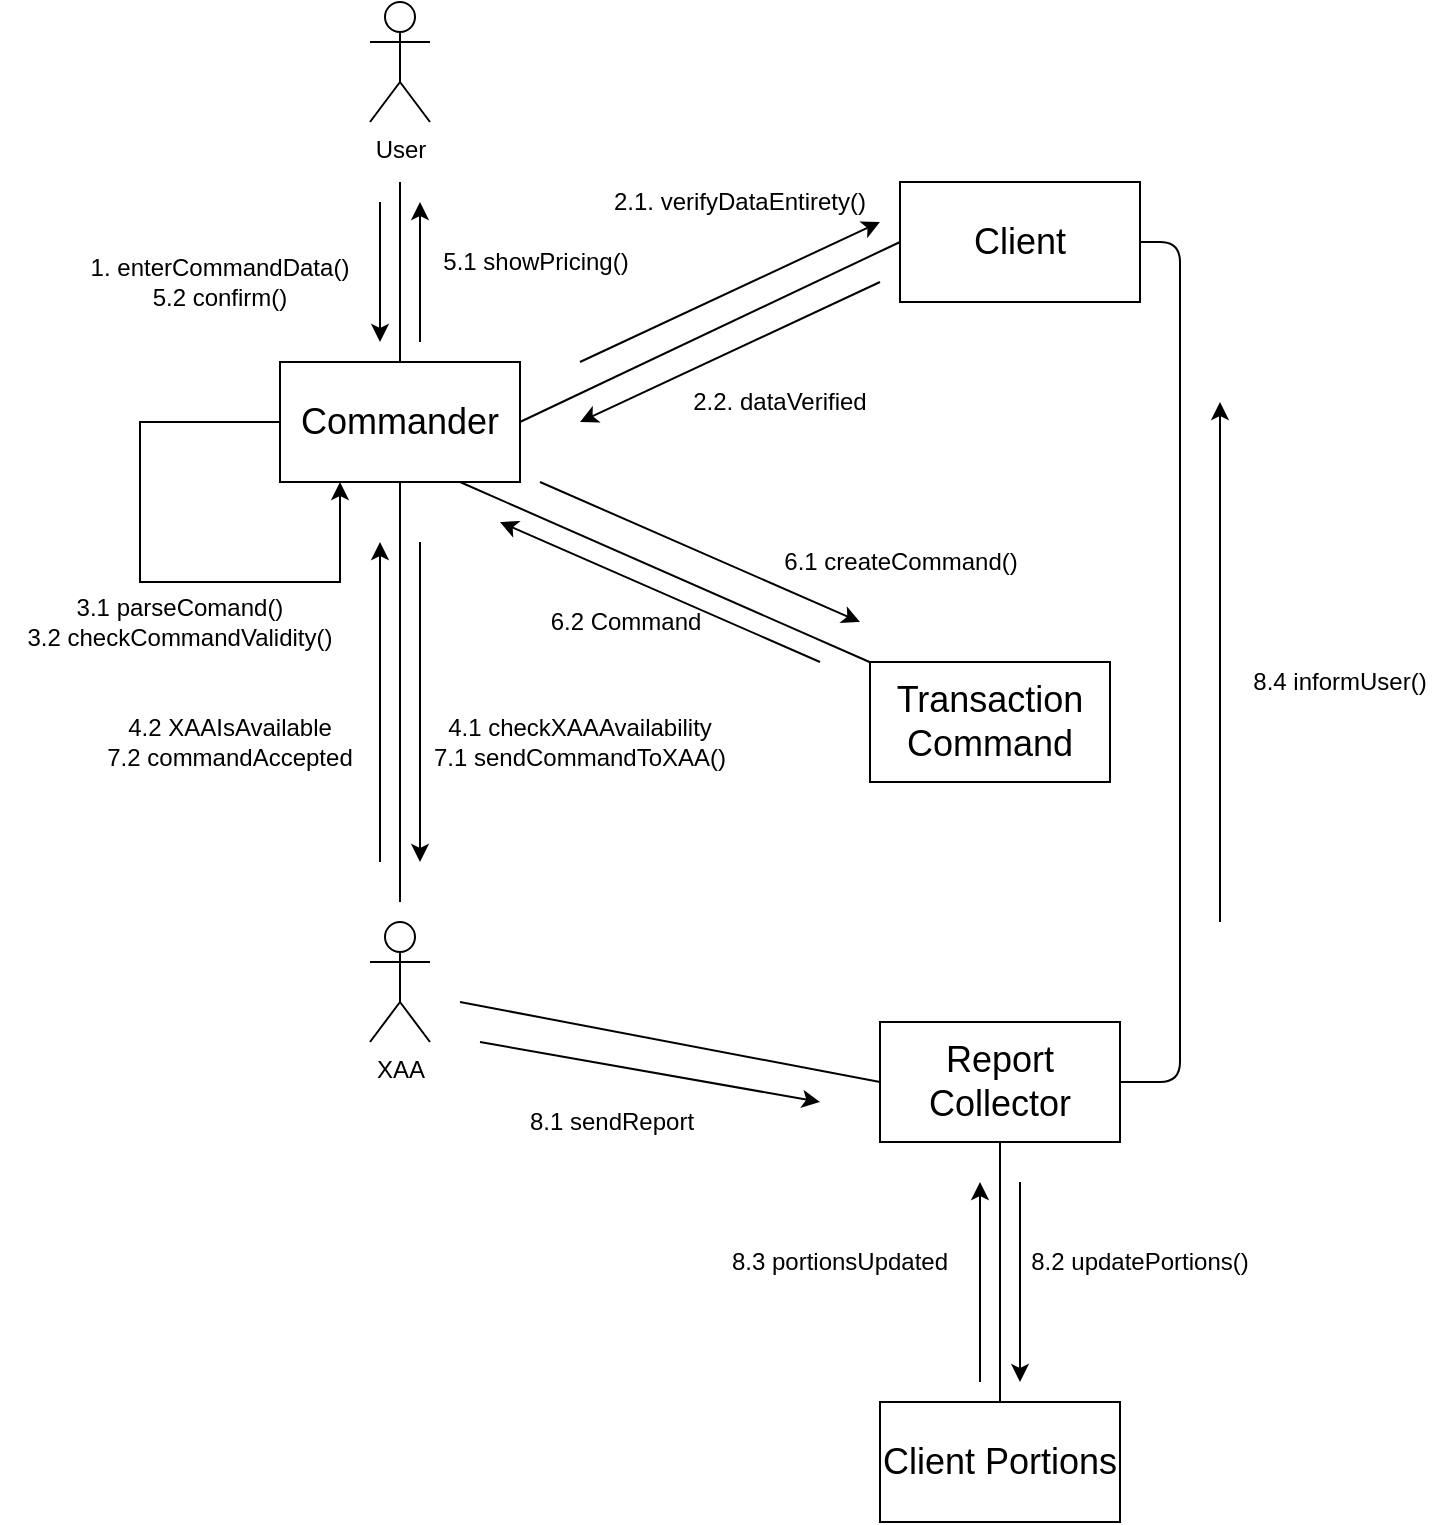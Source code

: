 <mxfile version="10.9.8" type="device"><diagram id="U6uRcUj_K-sGUfivGist" name="Page-1"><mxGraphModel dx="1725" dy="505" grid="1" gridSize="10" guides="1" tooltips="1" connect="1" arrows="1" fold="1" page="1" pageScale="1" pageWidth="850" pageHeight="1100" math="0" shadow="0"><root><mxCell id="0"/><mxCell id="1" parent="0"/><mxCell id="y4vQFYrWkKe6XvK3qP2--1" value="&lt;font style=&quot;font-size: 18px&quot;&gt;Commander&lt;/font&gt;" style="rounded=0;whiteSpace=wrap;html=1;fillColor=none;" vertex="1" parent="1"><mxGeometry x="160" y="260" width="120" height="60" as="geometry"/></mxCell><mxCell id="y4vQFYrWkKe6XvK3qP2--2" value="&lt;font style=&quot;font-size: 18px&quot;&gt;Client&lt;/font&gt;" style="rounded=0;whiteSpace=wrap;html=1;fillColor=none;" vertex="1" parent="1"><mxGeometry x="470" y="170" width="120" height="60" as="geometry"/></mxCell><mxCell id="y4vQFYrWkKe6XvK3qP2--4" value="" style="endArrow=none;html=1;entryX=0;entryY=0.5;entryDx=0;entryDy=0;exitX=1;exitY=0.5;exitDx=0;exitDy=0;" edge="1" parent="1" source="y4vQFYrWkKe6XvK3qP2--1" target="y4vQFYrWkKe6XvK3qP2--2"><mxGeometry width="50" height="50" relative="1" as="geometry"><mxPoint x="170" y="390" as="sourcePoint"/><mxPoint x="220" y="340" as="targetPoint"/></mxGeometry></mxCell><mxCell id="y4vQFYrWkKe6XvK3qP2--5" value="" style="endArrow=classic;html=1;" edge="1" parent="1"><mxGeometry width="50" height="50" relative="1" as="geometry"><mxPoint x="310" y="260" as="sourcePoint"/><mxPoint x="460" y="190" as="targetPoint"/></mxGeometry></mxCell><mxCell id="y4vQFYrWkKe6XvK3qP2--8" value="User" style="shape=umlActor;verticalLabelPosition=bottom;labelBackgroundColor=#ffffff;verticalAlign=top;html=1;outlineConnect=0;" vertex="1" parent="1"><mxGeometry x="205" y="80" width="30" height="60" as="geometry"/></mxCell><mxCell id="y4vQFYrWkKe6XvK3qP2--10" value="" style="endArrow=none;html=1;exitX=0.5;exitY=0;exitDx=0;exitDy=0;" edge="1" parent="1" source="y4vQFYrWkKe6XvK3qP2--1"><mxGeometry width="50" height="50" relative="1" as="geometry"><mxPoint x="170" y="390" as="sourcePoint"/><mxPoint x="220" y="170" as="targetPoint"/></mxGeometry></mxCell><mxCell id="y4vQFYrWkKe6XvK3qP2--11" value="" style="endArrow=classic;html=1;" edge="1" parent="1"><mxGeometry width="50" height="50" relative="1" as="geometry"><mxPoint x="210" y="180" as="sourcePoint"/><mxPoint x="210" y="250" as="targetPoint"/></mxGeometry></mxCell><mxCell id="y4vQFYrWkKe6XvK3qP2--12" value="1. enterCommandData()&lt;br&gt;5.2 confirm()" style="text;html=1;strokeColor=none;fillColor=none;align=center;verticalAlign=middle;whiteSpace=wrap;rounded=0;" vertex="1" parent="1"><mxGeometry x="60" y="210" width="140" height="20" as="geometry"/></mxCell><mxCell id="y4vQFYrWkKe6XvK3qP2--14" style="edgeStyle=orthogonalEdgeStyle;rounded=0;orthogonalLoop=1;jettySize=auto;html=1;" edge="1" parent="1" source="y4vQFYrWkKe6XvK3qP2--1"><mxGeometry relative="1" as="geometry"><mxPoint x="190" y="320" as="targetPoint"/><Array as="points"><mxPoint x="90" y="290"/><mxPoint x="90" y="370"/><mxPoint x="190" y="370"/><mxPoint x="190" y="320"/></Array></mxGeometry></mxCell><mxCell id="y4vQFYrWkKe6XvK3qP2--15" value="2.1. verifyDataEntirety()" style="text;html=1;strokeColor=none;fillColor=none;align=center;verticalAlign=middle;whiteSpace=wrap;rounded=0;" vertex="1" parent="1"><mxGeometry x="320" y="170" width="140" height="20" as="geometry"/></mxCell><mxCell id="y4vQFYrWkKe6XvK3qP2--16" value="3.1 parseComand()&lt;br&gt;3.2 checkCommandValidity()" style="text;html=1;strokeColor=none;fillColor=none;align=center;verticalAlign=middle;whiteSpace=wrap;rounded=0;" vertex="1" parent="1"><mxGeometry x="20" y="380" width="180" height="20" as="geometry"/></mxCell><mxCell id="y4vQFYrWkKe6XvK3qP2--17" value="" style="endArrow=classic;html=1;" edge="1" parent="1"><mxGeometry width="50" height="50" relative="1" as="geometry"><mxPoint x="460" y="220" as="sourcePoint"/><mxPoint x="310" y="290" as="targetPoint"/></mxGeometry></mxCell><mxCell id="y4vQFYrWkKe6XvK3qP2--18" value="2.2. dataVerified" style="text;html=1;strokeColor=none;fillColor=none;align=center;verticalAlign=middle;whiteSpace=wrap;rounded=0;" vertex="1" parent="1"><mxGeometry x="365" y="270" width="90" height="20" as="geometry"/></mxCell><mxCell id="y4vQFYrWkKe6XvK3qP2--20" value="" style="endArrow=classic;html=1;" edge="1" parent="1"><mxGeometry width="50" height="50" relative="1" as="geometry"><mxPoint x="230" y="250" as="sourcePoint"/><mxPoint x="230" y="180" as="targetPoint"/></mxGeometry></mxCell><mxCell id="y4vQFYrWkKe6XvK3qP2--21" value="5.1 showPricing()" style="text;html=1;strokeColor=none;fillColor=none;align=center;verticalAlign=middle;whiteSpace=wrap;rounded=0;" vertex="1" parent="1"><mxGeometry x="232.5" y="200" width="110" height="20" as="geometry"/></mxCell><mxCell id="y4vQFYrWkKe6XvK3qP2--22" value="XAA" style="shape=umlActor;verticalLabelPosition=bottom;labelBackgroundColor=#ffffff;verticalAlign=top;html=1;outlineConnect=0;" vertex="1" parent="1"><mxGeometry x="205" y="540" width="30" height="60" as="geometry"/></mxCell><mxCell id="y4vQFYrWkKe6XvK3qP2--31" value="" style="endArrow=none;html=1;entryX=0.5;entryY=1;entryDx=0;entryDy=0;" edge="1" parent="1" target="y4vQFYrWkKe6XvK3qP2--1"><mxGeometry width="50" height="50" relative="1" as="geometry"><mxPoint x="220" y="530" as="sourcePoint"/><mxPoint x="70" y="580" as="targetPoint"/></mxGeometry></mxCell><mxCell id="y4vQFYrWkKe6XvK3qP2--32" value="&lt;font style=&quot;font-size: 18px&quot;&gt;Transaction Command&lt;/font&gt;" style="rounded=0;whiteSpace=wrap;html=1;" vertex="1" parent="1"><mxGeometry x="455" y="410" width="120" height="60" as="geometry"/></mxCell><mxCell id="y4vQFYrWkKe6XvK3qP2--33" value="" style="endArrow=none;html=1;entryX=0.75;entryY=1;entryDx=0;entryDy=0;exitX=-0.002;exitY=0;exitDx=0;exitDy=0;exitPerimeter=0;" edge="1" parent="1" source="y4vQFYrWkKe6XvK3qP2--32" target="y4vQFYrWkKe6XvK3qP2--1"><mxGeometry width="50" height="50" relative="1" as="geometry"><mxPoint x="310" y="420" as="sourcePoint"/><mxPoint x="70" y="580" as="targetPoint"/></mxGeometry></mxCell><mxCell id="y4vQFYrWkKe6XvK3qP2--34" value="" style="endArrow=classic;html=1;" edge="1" parent="1"><mxGeometry width="50" height="50" relative="1" as="geometry"><mxPoint x="290" y="320" as="sourcePoint"/><mxPoint x="450" y="390" as="targetPoint"/></mxGeometry></mxCell><mxCell id="y4vQFYrWkKe6XvK3qP2--35" value="6.1 createCommand()" style="text;html=1;strokeColor=none;fillColor=none;align=center;verticalAlign=middle;whiteSpace=wrap;rounded=0;" vertex="1" parent="1"><mxGeometry x="402.5" y="350" width="135" height="20" as="geometry"/></mxCell><mxCell id="y4vQFYrWkKe6XvK3qP2--38" value="" style="endArrow=classic;html=1;" edge="1" parent="1"><mxGeometry width="50" height="50" relative="1" as="geometry"><mxPoint x="430" y="410" as="sourcePoint"/><mxPoint x="270" y="340" as="targetPoint"/></mxGeometry></mxCell><mxCell id="y4vQFYrWkKe6XvK3qP2--39" value="6.2 Command" style="text;html=1;strokeColor=none;fillColor=none;align=center;verticalAlign=middle;whiteSpace=wrap;rounded=0;" vertex="1" parent="1"><mxGeometry x="287.5" y="380" width="90" height="20" as="geometry"/></mxCell><mxCell id="y4vQFYrWkKe6XvK3qP2--41" value="" style="endArrow=classic;html=1;" edge="1" parent="1"><mxGeometry width="50" height="50" relative="1" as="geometry"><mxPoint x="210" y="510" as="sourcePoint"/><mxPoint x="210" y="350" as="targetPoint"/></mxGeometry></mxCell><mxCell id="y4vQFYrWkKe6XvK3qP2--42" value="" style="endArrow=classic;html=1;" edge="1" parent="1"><mxGeometry width="50" height="50" relative="1" as="geometry"><mxPoint x="230" y="350" as="sourcePoint"/><mxPoint x="230" y="510" as="targetPoint"/></mxGeometry></mxCell><mxCell id="y4vQFYrWkKe6XvK3qP2--43" value="4.1 checkXAAAvailability&lt;br&gt;7.1 sendCommandToXAA()" style="text;html=1;strokeColor=none;fillColor=none;align=center;verticalAlign=middle;whiteSpace=wrap;rounded=0;" vertex="1" parent="1"><mxGeometry x="235" y="440" width="150" height="20" as="geometry"/></mxCell><mxCell id="y4vQFYrWkKe6XvK3qP2--44" value="4.2 XAAIsAvailable&lt;br&gt;7.2 commandAccepted" style="text;html=1;strokeColor=none;fillColor=none;align=center;verticalAlign=middle;whiteSpace=wrap;rounded=0;" vertex="1" parent="1"><mxGeometry x="70" y="440" width="130" height="20" as="geometry"/></mxCell><mxCell id="y4vQFYrWkKe6XvK3qP2--48" value="&lt;font style=&quot;font-size: 18px&quot;&gt;Report Collector&lt;/font&gt;" style="rounded=0;whiteSpace=wrap;html=1;" vertex="1" parent="1"><mxGeometry x="460" y="590" width="120" height="60" as="geometry"/></mxCell><mxCell id="y4vQFYrWkKe6XvK3qP2--49" value="" style="endArrow=none;html=1;entryX=0;entryY=0.5;entryDx=0;entryDy=0;" edge="1" parent="1" target="y4vQFYrWkKe6XvK3qP2--48"><mxGeometry width="50" height="50" relative="1" as="geometry"><mxPoint x="250" y="580" as="sourcePoint"/><mxPoint x="70" y="670" as="targetPoint"/></mxGeometry></mxCell><mxCell id="y4vQFYrWkKe6XvK3qP2--50" value="" style="endArrow=classic;html=1;" edge="1" parent="1"><mxGeometry width="50" height="50" relative="1" as="geometry"><mxPoint x="260" y="600" as="sourcePoint"/><mxPoint x="430" y="630" as="targetPoint"/></mxGeometry></mxCell><mxCell id="y4vQFYrWkKe6XvK3qP2--51" value="8.1 sendReport" style="text;html=1;strokeColor=none;fillColor=none;align=center;verticalAlign=middle;whiteSpace=wrap;rounded=0;" vertex="1" parent="1"><mxGeometry x="280" y="630" width="92" height="20" as="geometry"/></mxCell><mxCell id="y4vQFYrWkKe6XvK3qP2--52" value="&lt;font style=&quot;font-size: 18px&quot;&gt;Client Portions&lt;/font&gt;" style="rounded=0;whiteSpace=wrap;html=1;" vertex="1" parent="1"><mxGeometry x="460" y="780" width="120" height="60" as="geometry"/></mxCell><mxCell id="y4vQFYrWkKe6XvK3qP2--53" value="" style="endArrow=none;html=1;entryX=0.5;entryY=1;entryDx=0;entryDy=0;exitX=0.5;exitY=0;exitDx=0;exitDy=0;" edge="1" parent="1" source="y4vQFYrWkKe6XvK3qP2--52" target="y4vQFYrWkKe6XvK3qP2--48"><mxGeometry width="50" height="50" relative="1" as="geometry"><mxPoint x="20" y="910" as="sourcePoint"/><mxPoint x="70" y="860" as="targetPoint"/></mxGeometry></mxCell><mxCell id="y4vQFYrWkKe6XvK3qP2--54" value="" style="endArrow=classic;html=1;" edge="1" parent="1"><mxGeometry width="50" height="50" relative="1" as="geometry"><mxPoint x="510" y="770" as="sourcePoint"/><mxPoint x="510" y="670" as="targetPoint"/></mxGeometry></mxCell><mxCell id="y4vQFYrWkKe6XvK3qP2--55" value="" style="endArrow=classic;html=1;" edge="1" parent="1"><mxGeometry width="50" height="50" relative="1" as="geometry"><mxPoint x="530" y="670" as="sourcePoint"/><mxPoint x="530" y="770" as="targetPoint"/></mxGeometry></mxCell><mxCell id="y4vQFYrWkKe6XvK3qP2--56" value="8.2 updatePortions()" style="text;html=1;strokeColor=none;fillColor=none;align=center;verticalAlign=middle;whiteSpace=wrap;rounded=0;" vertex="1" parent="1"><mxGeometry x="530" y="700" width="120" height="20" as="geometry"/></mxCell><mxCell id="y4vQFYrWkKe6XvK3qP2--58" value="8.3 portionsUpdated" style="text;html=1;strokeColor=none;fillColor=none;align=center;verticalAlign=middle;whiteSpace=wrap;rounded=0;" vertex="1" parent="1"><mxGeometry x="380" y="700" width="120" height="20" as="geometry"/></mxCell><mxCell id="y4vQFYrWkKe6XvK3qP2--61" value="" style="endArrow=none;html=1;entryX=1;entryY=0.5;entryDx=0;entryDy=0;exitX=1;exitY=0.5;exitDx=0;exitDy=0;edgeStyle=orthogonalEdgeStyle;" edge="1" parent="1" source="y4vQFYrWkKe6XvK3qP2--48" target="y4vQFYrWkKe6XvK3qP2--2"><mxGeometry width="50" height="50" relative="1" as="geometry"><mxPoint x="20" y="910" as="sourcePoint"/><mxPoint x="70" y="860" as="targetPoint"/><Array as="points"><mxPoint x="610" y="620"/><mxPoint x="610" y="200"/></Array></mxGeometry></mxCell><mxCell id="y4vQFYrWkKe6XvK3qP2--62" value="" style="endArrow=classic;html=1;" edge="1" parent="1"><mxGeometry width="50" height="50" relative="1" as="geometry"><mxPoint x="630" y="540" as="sourcePoint"/><mxPoint x="630" y="280" as="targetPoint"/></mxGeometry></mxCell><mxCell id="y4vQFYrWkKe6XvK3qP2--63" value="8.4 informUser()" style="text;html=1;strokeColor=none;fillColor=none;align=center;verticalAlign=middle;whiteSpace=wrap;rounded=0;" vertex="1" parent="1"><mxGeometry x="640" y="410" width="100" height="20" as="geometry"/></mxCell></root></mxGraphModel></diagram></mxfile>